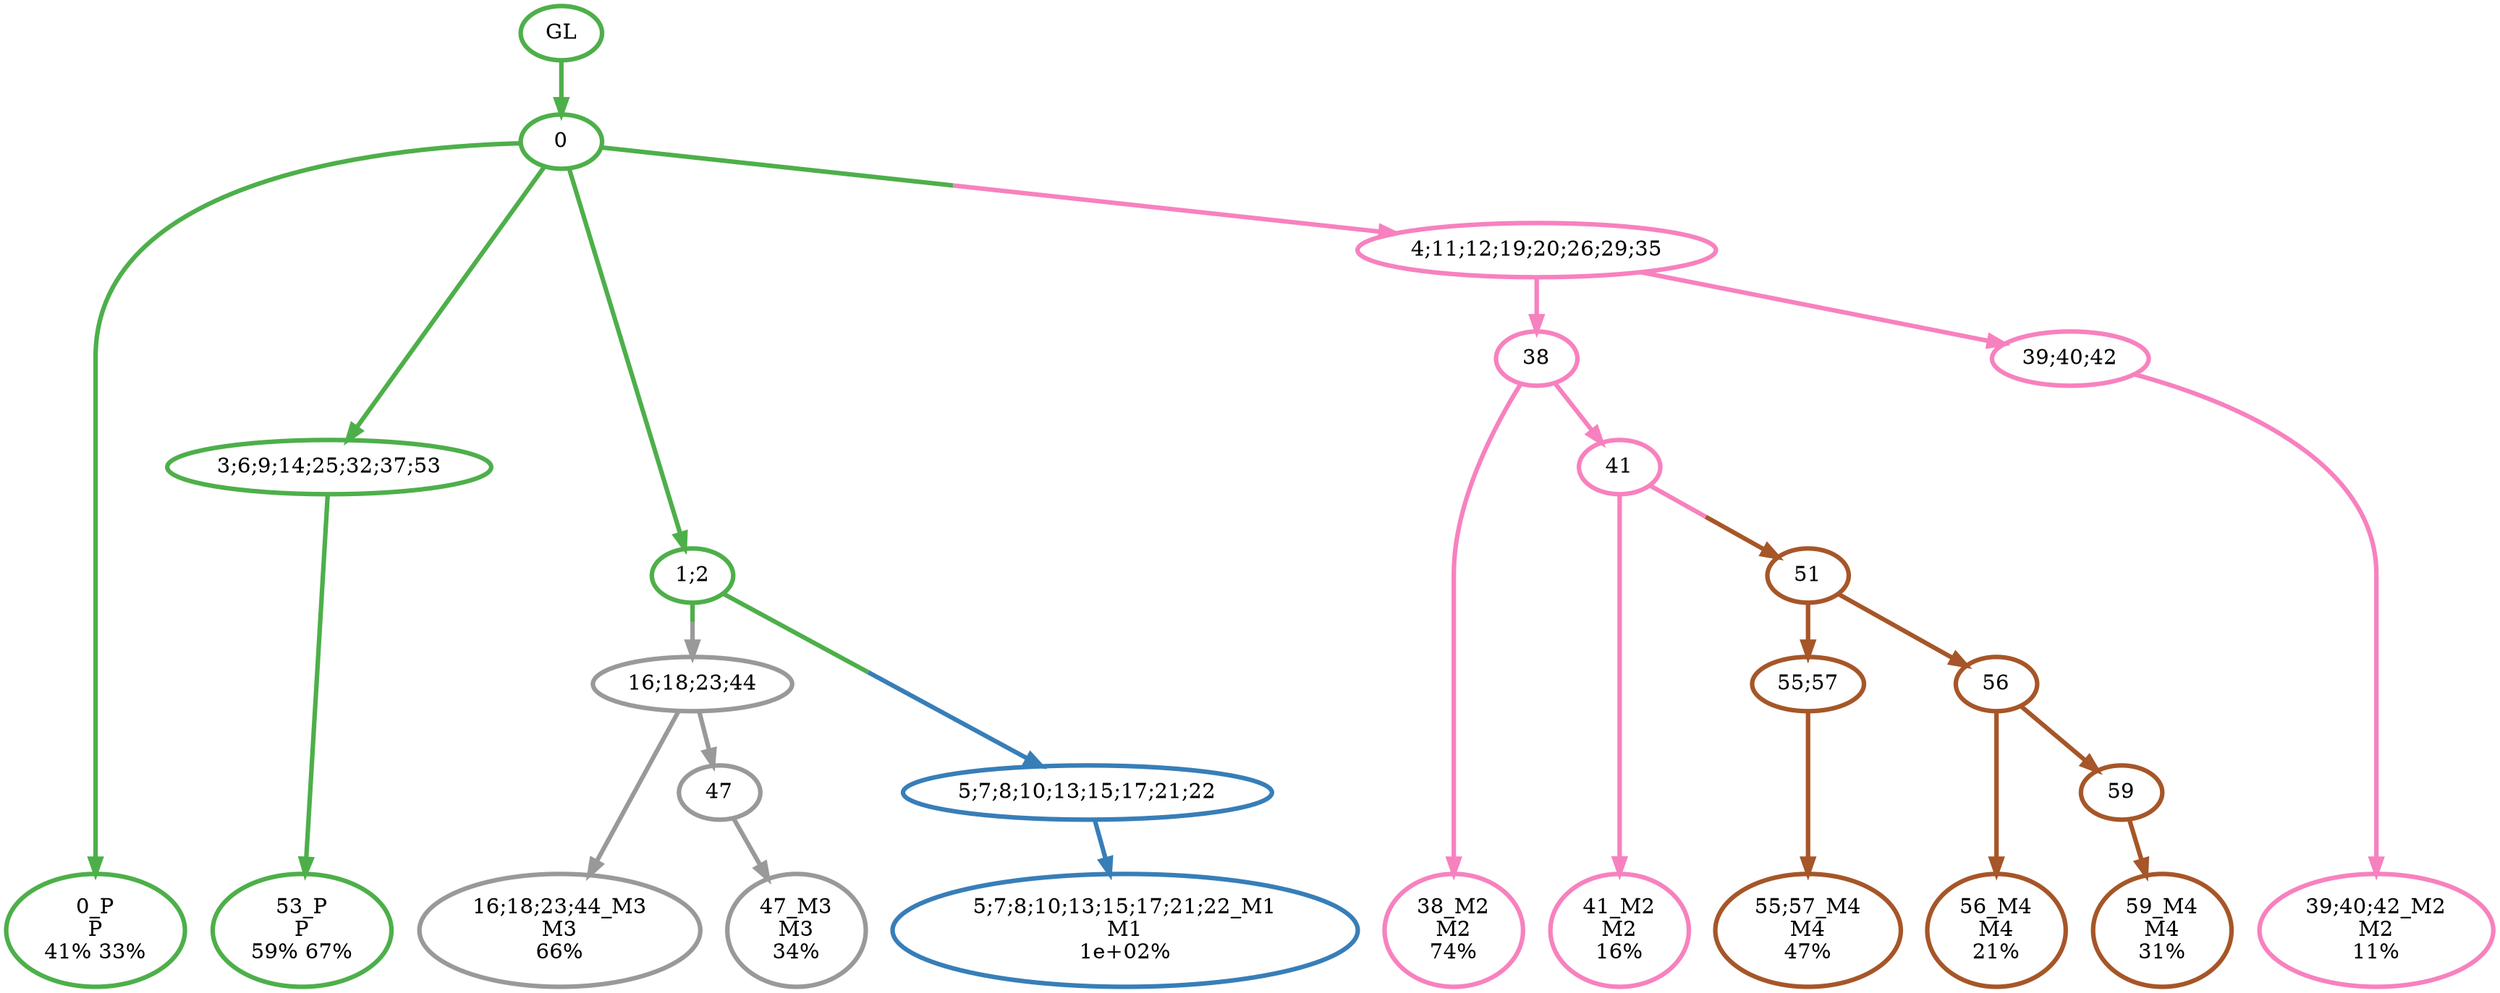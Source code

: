 digraph T {
	{
		rank=same
		23 [penwidth=3,colorscheme=set19,color=3,label="0_P\nP\n41% 33%"]
		21 [penwidth=3,colorscheme=set19,color=3,label="53_P\nP\n59% 67%"]
		19 [penwidth=3,colorscheme=set19,color=2,label="5;7;8;10;13;15;17;21;22_M1\nM1\n1e+02%"]
		17 [penwidth=3,colorscheme=set19,color=8,label="38_M2\nM2\n74%"]
		15 [penwidth=3,colorscheme=set19,color=8,label="41_M2\nM2\n16%"]
		13 [penwidth=3,colorscheme=set19,color=8,label="39;40;42_M2\nM2\n11%"]
		12 [penwidth=3,colorscheme=set19,color=9,label="16;18;23;44_M3\nM3\n66%"]
		10 [penwidth=3,colorscheme=set19,color=9,label="47_M3\nM3\n34%"]
		8 [penwidth=3,colorscheme=set19,color=7,label="55;57_M4\nM4\n47%"]
		6 [penwidth=3,colorscheme=set19,color=7,label="56_M4\nM4\n21%"]
		4 [penwidth=3,colorscheme=set19,color=7,label="59_M4\nM4\n31%"]
	}
	25 [penwidth=3,colorscheme=set19,color=3,label="GL"]
	24 [penwidth=3,colorscheme=set19,color=3,label="0"]
	22 [penwidth=3,colorscheme=set19,color=3,label="3;6;9;14;25;32;37;53"]
	20 [penwidth=3,colorscheme=set19,color=3,label="1;2"]
	18 [penwidth=3,colorscheme=set19,color=8,label="38"]
	16 [penwidth=3,colorscheme=set19,color=8,label="41"]
	14 [penwidth=3,colorscheme=set19,color=8,label="39;40;42"]
	11 [penwidth=3,colorscheme=set19,color=9,label="47"]
	9 [penwidth=3,colorscheme=set19,color=7,label="55;57"]
	7 [penwidth=3,colorscheme=set19,color=7,label="56"]
	5 [penwidth=3,colorscheme=set19,color=7,label="59"]
	3 [penwidth=3,colorscheme=set19,color=7,label="51"]
	2 [penwidth=3,colorscheme=set19,color=9,label="16;18;23;44"]
	1 [penwidth=3,colorscheme=set19,color=8,label="4;11;12;19;20;26;29;35"]
	0 [penwidth=3,colorscheme=set19,color=2,label="5;7;8;10;13;15;17;21;22"]
	25 -> 24 [penwidth=3,colorscheme=set19,color=3]
	24 -> 23 [penwidth=3,colorscheme=set19,color=3]
	24 -> 22 [penwidth=3,colorscheme=set19,color=3]
	24 -> 20 [penwidth=3,colorscheme=set19,color=3]
	24 -> 1 [penwidth=3,colorscheme=set19,color="3;0.5:8"]
	22 -> 21 [penwidth=3,colorscheme=set19,color=3]
	20 -> 2 [penwidth=3,colorscheme=set19,color="3;0.5:9"]
	20 -> 0 [penwidth=3,colorscheme=set19,color="3;0.5:2"]
	18 -> 17 [penwidth=3,colorscheme=set19,color=8]
	18 -> 16 [penwidth=3,colorscheme=set19,color=8]
	16 -> 15 [penwidth=3,colorscheme=set19,color=8]
	16 -> 3 [penwidth=3,colorscheme=set19,color="8;0.5:7"]
	14 -> 13 [penwidth=3,colorscheme=set19,color=8]
	11 -> 10 [penwidth=3,colorscheme=set19,color=9]
	9 -> 8 [penwidth=3,colorscheme=set19,color=7]
	7 -> 6 [penwidth=3,colorscheme=set19,color=7]
	7 -> 5 [penwidth=3,colorscheme=set19,color=7]
	5 -> 4 [penwidth=3,colorscheme=set19,color=7]
	3 -> 9 [penwidth=3,colorscheme=set19,color=7]
	3 -> 7 [penwidth=3,colorscheme=set19,color=7]
	2 -> 12 [penwidth=3,colorscheme=set19,color=9]
	2 -> 11 [penwidth=3,colorscheme=set19,color=9]
	1 -> 18 [penwidth=3,colorscheme=set19,color=8]
	1 -> 14 [penwidth=3,colorscheme=set19,color=8]
	0 -> 19 [penwidth=3,colorscheme=set19,color=2]
}
